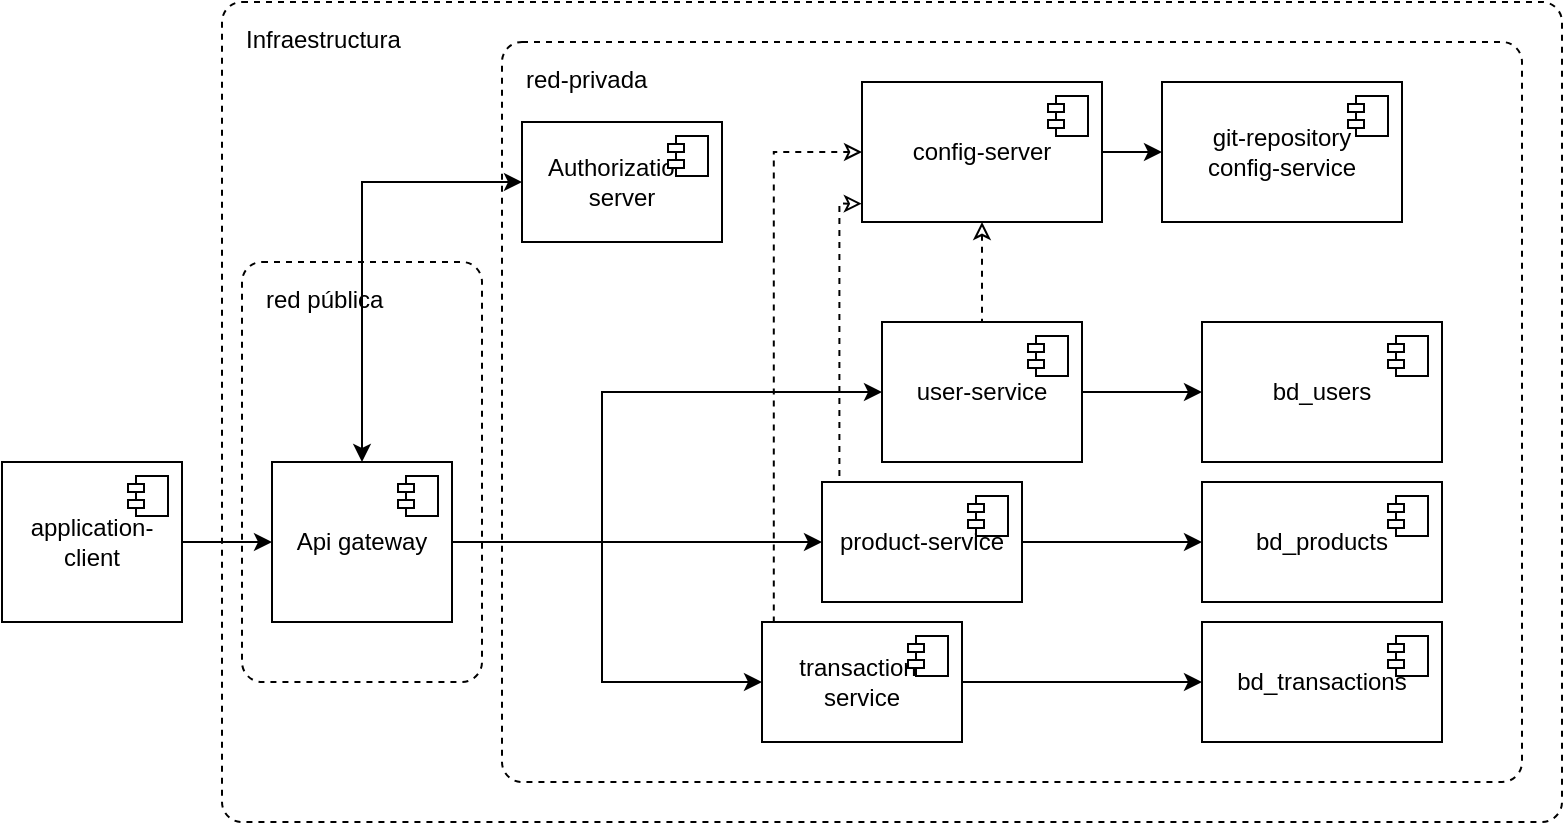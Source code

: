 <mxfile version="27.0.3">
  <diagram name="Página-1" id="8c8UBsgKxvuPhrkB1H5y">
    <mxGraphModel dx="864" dy="511" grid="1" gridSize="10" guides="1" tooltips="1" connect="1" arrows="1" fold="1" page="1" pageScale="1" pageWidth="827" pageHeight="1169" math="0" shadow="0">
      <root>
        <mxCell id="0" />
        <mxCell id="1" parent="0" />
        <mxCell id="ecafHIgwrQwthKtqA1YT-13" value="Infraestructura" style="dashed=1;rounded=1;absoluteArcSize=1;arcSize=20;html=1;verticalAlign=top;align=left;spacingTop=5;spacingLeft=10;whiteSpace=wrap;" vertex="1" parent="1">
          <mxGeometry x="120" y="60" width="670" height="410" as="geometry" />
        </mxCell>
        <mxCell id="ecafHIgwrQwthKtqA1YT-14" value="red pública" style="dashed=1;rounded=1;absoluteArcSize=1;arcSize=20;html=1;verticalAlign=top;align=left;spacingTop=5;spacingLeft=10;whiteSpace=wrap;" vertex="1" parent="1">
          <mxGeometry x="130" y="190" width="120" height="210" as="geometry" />
        </mxCell>
        <mxCell id="ecafHIgwrQwthKtqA1YT-12" value="red-privada" style="dashed=1;rounded=1;absoluteArcSize=1;arcSize=20;html=1;verticalAlign=top;align=left;spacingTop=5;spacingLeft=10;whiteSpace=wrap;" vertex="1" parent="1">
          <mxGeometry x="260" y="80" width="510" height="370" as="geometry" />
        </mxCell>
        <mxCell id="ecafHIgwrQwthKtqA1YT-29" style="edgeStyle=orthogonalEdgeStyle;rounded=0;orthogonalLoop=1;jettySize=auto;html=1;entryX=0;entryY=0.5;entryDx=0;entryDy=0;" edge="1" parent="1" source="ecafHIgwrQwthKtqA1YT-1" target="ecafHIgwrQwthKtqA1YT-22">
          <mxGeometry relative="1" as="geometry" />
        </mxCell>
        <mxCell id="ecafHIgwrQwthKtqA1YT-1" value="user-service" style="html=1;dropTarget=0;whiteSpace=wrap;" vertex="1" parent="1">
          <mxGeometry x="450" y="220" width="100" height="70" as="geometry" />
        </mxCell>
        <mxCell id="ecafHIgwrQwthKtqA1YT-2" value="" style="shape=module;jettyWidth=8;jettyHeight=4;" vertex="1" parent="ecafHIgwrQwthKtqA1YT-1">
          <mxGeometry x="1" width="20" height="20" relative="1" as="geometry">
            <mxPoint x="-27" y="7" as="offset" />
          </mxGeometry>
        </mxCell>
        <mxCell id="ecafHIgwrQwthKtqA1YT-30" style="edgeStyle=orthogonalEdgeStyle;rounded=0;orthogonalLoop=1;jettySize=auto;html=1;entryX=0;entryY=0.5;entryDx=0;entryDy=0;" edge="1" parent="1" source="ecafHIgwrQwthKtqA1YT-3" target="ecafHIgwrQwthKtqA1YT-24">
          <mxGeometry relative="1" as="geometry" />
        </mxCell>
        <mxCell id="ecafHIgwrQwthKtqA1YT-3" value="product-service" style="html=1;dropTarget=0;whiteSpace=wrap;" vertex="1" parent="1">
          <mxGeometry x="420" y="300" width="100" height="60" as="geometry" />
        </mxCell>
        <mxCell id="ecafHIgwrQwthKtqA1YT-4" value="" style="shape=module;jettyWidth=8;jettyHeight=4;" vertex="1" parent="ecafHIgwrQwthKtqA1YT-3">
          <mxGeometry x="1" width="20" height="20" relative="1" as="geometry">
            <mxPoint x="-27" y="7" as="offset" />
          </mxGeometry>
        </mxCell>
        <mxCell id="ecafHIgwrQwthKtqA1YT-31" style="edgeStyle=orthogonalEdgeStyle;rounded=0;orthogonalLoop=1;jettySize=auto;html=1;entryX=0;entryY=0.5;entryDx=0;entryDy=0;" edge="1" parent="1" source="ecafHIgwrQwthKtqA1YT-5" target="ecafHIgwrQwthKtqA1YT-26">
          <mxGeometry relative="1" as="geometry" />
        </mxCell>
        <mxCell id="ecafHIgwrQwthKtqA1YT-5" value="transaction-service" style="html=1;dropTarget=0;whiteSpace=wrap;" vertex="1" parent="1">
          <mxGeometry x="390" y="370" width="100" height="60" as="geometry" />
        </mxCell>
        <mxCell id="ecafHIgwrQwthKtqA1YT-6" value="" style="shape=module;jettyWidth=8;jettyHeight=4;" vertex="1" parent="ecafHIgwrQwthKtqA1YT-5">
          <mxGeometry x="1" width="20" height="20" relative="1" as="geometry">
            <mxPoint x="-27" y="7" as="offset" />
          </mxGeometry>
        </mxCell>
        <mxCell id="ecafHIgwrQwthKtqA1YT-9" style="edgeStyle=orthogonalEdgeStyle;rounded=0;orthogonalLoop=1;jettySize=auto;html=1;entryX=0;entryY=0.5;entryDx=0;entryDy=0;" edge="1" parent="1" source="ecafHIgwrQwthKtqA1YT-7" target="ecafHIgwrQwthKtqA1YT-1">
          <mxGeometry relative="1" as="geometry">
            <Array as="points">
              <mxPoint x="310" y="330" />
              <mxPoint x="310" y="255" />
            </Array>
          </mxGeometry>
        </mxCell>
        <mxCell id="ecafHIgwrQwthKtqA1YT-10" style="edgeStyle=orthogonalEdgeStyle;rounded=0;orthogonalLoop=1;jettySize=auto;html=1;entryX=0;entryY=0.5;entryDx=0;entryDy=0;" edge="1" parent="1" source="ecafHIgwrQwthKtqA1YT-7" target="ecafHIgwrQwthKtqA1YT-3">
          <mxGeometry relative="1" as="geometry" />
        </mxCell>
        <mxCell id="ecafHIgwrQwthKtqA1YT-11" style="edgeStyle=orthogonalEdgeStyle;rounded=0;orthogonalLoop=1;jettySize=auto;html=1;entryX=0;entryY=0.5;entryDx=0;entryDy=0;" edge="1" parent="1" source="ecafHIgwrQwthKtqA1YT-7" target="ecafHIgwrQwthKtqA1YT-5">
          <mxGeometry relative="1" as="geometry">
            <Array as="points">
              <mxPoint x="310" y="330" />
              <mxPoint x="310" y="400" />
            </Array>
          </mxGeometry>
        </mxCell>
        <mxCell id="ecafHIgwrQwthKtqA1YT-21" style="edgeStyle=orthogonalEdgeStyle;rounded=0;orthogonalLoop=1;jettySize=auto;html=1;entryX=0;entryY=0.5;entryDx=0;entryDy=0;exitX=0.5;exitY=0;exitDx=0;exitDy=0;endArrow=classic;endFill=1;jumpStyle=none;strokeColor=default;startArrow=classic;startFill=1;" edge="1" parent="1" source="ecafHIgwrQwthKtqA1YT-7" target="ecafHIgwrQwthKtqA1YT-19">
          <mxGeometry relative="1" as="geometry" />
        </mxCell>
        <mxCell id="ecafHIgwrQwthKtqA1YT-7" value="Api gateway" style="html=1;dropTarget=0;whiteSpace=wrap;" vertex="1" parent="1">
          <mxGeometry x="145" y="290" width="90" height="80" as="geometry" />
        </mxCell>
        <mxCell id="ecafHIgwrQwthKtqA1YT-8" value="" style="shape=module;jettyWidth=8;jettyHeight=4;" vertex="1" parent="ecafHIgwrQwthKtqA1YT-7">
          <mxGeometry x="1" width="20" height="20" relative="1" as="geometry">
            <mxPoint x="-27" y="7" as="offset" />
          </mxGeometry>
        </mxCell>
        <mxCell id="ecafHIgwrQwthKtqA1YT-18" style="edgeStyle=orthogonalEdgeStyle;rounded=0;orthogonalLoop=1;jettySize=auto;html=1;entryX=0;entryY=0.5;entryDx=0;entryDy=0;" edge="1" parent="1" source="ecafHIgwrQwthKtqA1YT-16" target="ecafHIgwrQwthKtqA1YT-7">
          <mxGeometry relative="1" as="geometry" />
        </mxCell>
        <mxCell id="ecafHIgwrQwthKtqA1YT-16" value="application-client" style="html=1;dropTarget=0;whiteSpace=wrap;" vertex="1" parent="1">
          <mxGeometry x="10" y="290" width="90" height="80" as="geometry" />
        </mxCell>
        <mxCell id="ecafHIgwrQwthKtqA1YT-17" value="" style="shape=module;jettyWidth=8;jettyHeight=4;" vertex="1" parent="ecafHIgwrQwthKtqA1YT-16">
          <mxGeometry x="1" width="20" height="20" relative="1" as="geometry">
            <mxPoint x="-27" y="7" as="offset" />
          </mxGeometry>
        </mxCell>
        <mxCell id="ecafHIgwrQwthKtqA1YT-19" value="Authorization-server" style="html=1;dropTarget=0;whiteSpace=wrap;" vertex="1" parent="1">
          <mxGeometry x="270" y="120" width="100" height="60" as="geometry" />
        </mxCell>
        <mxCell id="ecafHIgwrQwthKtqA1YT-20" value="" style="shape=module;jettyWidth=8;jettyHeight=4;" vertex="1" parent="ecafHIgwrQwthKtqA1YT-19">
          <mxGeometry x="1" width="20" height="20" relative="1" as="geometry">
            <mxPoint x="-27" y="7" as="offset" />
          </mxGeometry>
        </mxCell>
        <mxCell id="ecafHIgwrQwthKtqA1YT-22" value="bd_users" style="html=1;dropTarget=0;whiteSpace=wrap;" vertex="1" parent="1">
          <mxGeometry x="610" y="220" width="120" height="70" as="geometry" />
        </mxCell>
        <mxCell id="ecafHIgwrQwthKtqA1YT-23" value="" style="shape=module;jettyWidth=8;jettyHeight=4;" vertex="1" parent="ecafHIgwrQwthKtqA1YT-22">
          <mxGeometry x="1" width="20" height="20" relative="1" as="geometry">
            <mxPoint x="-27" y="7" as="offset" />
          </mxGeometry>
        </mxCell>
        <mxCell id="ecafHIgwrQwthKtqA1YT-24" value="bd_products" style="html=1;dropTarget=0;whiteSpace=wrap;" vertex="1" parent="1">
          <mxGeometry x="610" y="300" width="120" height="60" as="geometry" />
        </mxCell>
        <mxCell id="ecafHIgwrQwthKtqA1YT-25" value="" style="shape=module;jettyWidth=8;jettyHeight=4;" vertex="1" parent="ecafHIgwrQwthKtqA1YT-24">
          <mxGeometry x="1" width="20" height="20" relative="1" as="geometry">
            <mxPoint x="-27" y="7" as="offset" />
          </mxGeometry>
        </mxCell>
        <mxCell id="ecafHIgwrQwthKtqA1YT-26" value="bd_transactions" style="html=1;dropTarget=0;whiteSpace=wrap;" vertex="1" parent="1">
          <mxGeometry x="610" y="370" width="120" height="60" as="geometry" />
        </mxCell>
        <mxCell id="ecafHIgwrQwthKtqA1YT-27" value="" style="shape=module;jettyWidth=8;jettyHeight=4;" vertex="1" parent="ecafHIgwrQwthKtqA1YT-26">
          <mxGeometry x="1" width="20" height="20" relative="1" as="geometry">
            <mxPoint x="-27" y="7" as="offset" />
          </mxGeometry>
        </mxCell>
        <mxCell id="ecafHIgwrQwthKtqA1YT-32" value="git-repository&lt;br&gt;config-service" style="html=1;dropTarget=0;whiteSpace=wrap;" vertex="1" parent="1">
          <mxGeometry x="590" y="100" width="120" height="70" as="geometry" />
        </mxCell>
        <mxCell id="ecafHIgwrQwthKtqA1YT-33" value="" style="shape=module;jettyWidth=8;jettyHeight=4;" vertex="1" parent="ecafHIgwrQwthKtqA1YT-32">
          <mxGeometry x="1" width="20" height="20" relative="1" as="geometry">
            <mxPoint x="-27" y="7" as="offset" />
          </mxGeometry>
        </mxCell>
        <mxCell id="ecafHIgwrQwthKtqA1YT-37" style="edgeStyle=orthogonalEdgeStyle;rounded=0;orthogonalLoop=1;jettySize=auto;html=1;entryX=0;entryY=0.5;entryDx=0;entryDy=0;" edge="1" parent="1" source="ecafHIgwrQwthKtqA1YT-34" target="ecafHIgwrQwthKtqA1YT-32">
          <mxGeometry relative="1" as="geometry" />
        </mxCell>
        <mxCell id="ecafHIgwrQwthKtqA1YT-43" style="edgeStyle=orthogonalEdgeStyle;rounded=0;orthogonalLoop=1;jettySize=auto;html=1;entryX=0.5;entryY=0;entryDx=0;entryDy=0;dashed=1;startArrow=classic;startFill=0;endArrow=none;endFill=1;" edge="1" parent="1" source="ecafHIgwrQwthKtqA1YT-34" target="ecafHIgwrQwthKtqA1YT-1">
          <mxGeometry relative="1" as="geometry" />
        </mxCell>
        <mxCell id="ecafHIgwrQwthKtqA1YT-34" value="config-server" style="html=1;dropTarget=0;whiteSpace=wrap;" vertex="1" parent="1">
          <mxGeometry x="440" y="100" width="120" height="70" as="geometry" />
        </mxCell>
        <mxCell id="ecafHIgwrQwthKtqA1YT-35" value="" style="shape=module;jettyWidth=8;jettyHeight=4;" vertex="1" parent="ecafHIgwrQwthKtqA1YT-34">
          <mxGeometry x="1" width="20" height="20" relative="1" as="geometry">
            <mxPoint x="-27" y="7" as="offset" />
          </mxGeometry>
        </mxCell>
        <mxCell id="ecafHIgwrQwthKtqA1YT-42" style="edgeStyle=orthogonalEdgeStyle;rounded=0;orthogonalLoop=1;jettySize=auto;html=1;entryX=0.059;entryY=-0.002;entryDx=0;entryDy=0;entryPerimeter=0;dashed=1;startArrow=classic;startFill=0;endArrow=none;" edge="1" parent="1" source="ecafHIgwrQwthKtqA1YT-34" target="ecafHIgwrQwthKtqA1YT-5">
          <mxGeometry relative="1" as="geometry">
            <Array as="points">
              <mxPoint x="396" y="135" />
            </Array>
          </mxGeometry>
        </mxCell>
        <mxCell id="ecafHIgwrQwthKtqA1YT-44" style="edgeStyle=orthogonalEdgeStyle;rounded=0;orthogonalLoop=1;jettySize=auto;html=1;entryX=0.087;entryY=-0.022;entryDx=0;entryDy=0;entryPerimeter=0;exitX=-0.001;exitY=0.869;exitDx=0;exitDy=0;exitPerimeter=0;dashed=1;startArrow=classic;startFill=0;endArrow=none;" edge="1" parent="1" source="ecafHIgwrQwthKtqA1YT-34" target="ecafHIgwrQwthKtqA1YT-3">
          <mxGeometry relative="1" as="geometry">
            <Array as="points">
              <mxPoint x="429" y="161" />
            </Array>
          </mxGeometry>
        </mxCell>
      </root>
    </mxGraphModel>
  </diagram>
</mxfile>
